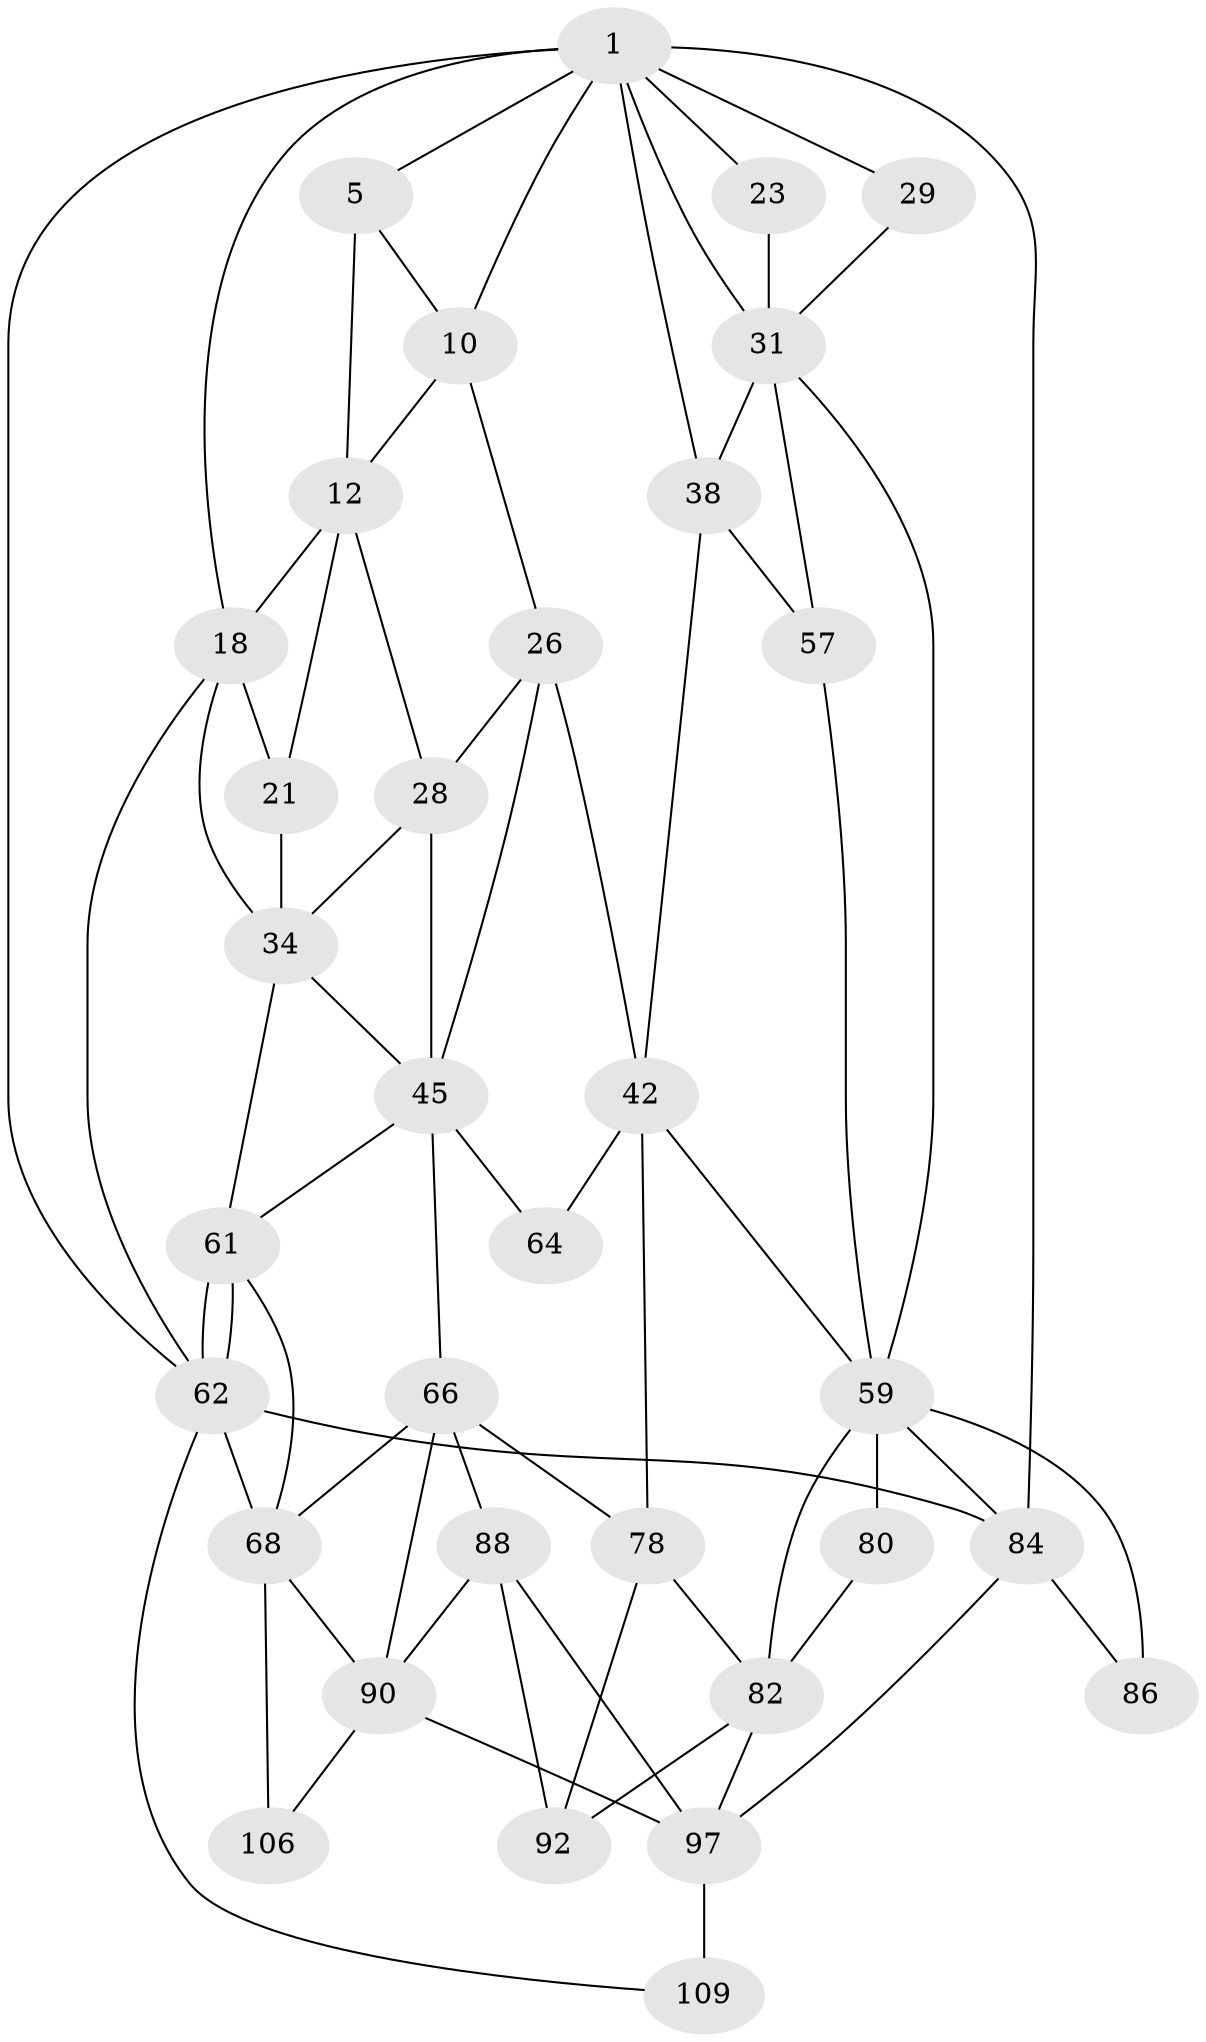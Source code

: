 // original degree distribution, {3: 0.017857142857142856, 4: 0.25892857142857145, 6: 0.24107142857142858, 5: 0.48214285714285715}
// Generated by graph-tools (version 1.1) at 2025/21/03/04/25 18:21:24]
// undirected, 33 vertices, 70 edges
graph export_dot {
graph [start="1"]
  node [color=gray90,style=filled];
  1 [pos="+0.7530985310452777+0",super="+8+2"];
  5 [pos="+0.1209199345622877+0",super="+6"];
  10 [pos="+0.6292730209720958+0.1866076152157242",super="+11+14"];
  12 [pos="+0.29743573524069916+0.08680956768216168",super="+13+15"];
  18 [pos="+0+0.15773672816795695",super="+37+19"];
  21 [pos="+0.11805880340702826+0.20628845781864638",super="+25"];
  23 [pos="+0.8454808890722693+0.16387024583247412"];
  26 [pos="+0.546173485748552+0.24045847360304262",super="+27+44"];
  28 [pos="+0.33793771723696825+0.17819508049078048",super="+33"];
  29 [pos="+1+0.17348365006923908"];
  31 [pos="+0.9552771409622812+0.2994112888031999",super="+32+47"];
  34 [pos="+0.25168202997248595+0.3358294537232082",super="+35"];
  38 [pos="+0.8267111172836091+0.36479915853099826",super="+41+39"];
  42 [pos="+0.7283788893774344+0.43287766927237603",super="+73+43"];
  45 [pos="+0.3977475804999616+0.3340361572216855",super="+52+46"];
  57 [pos="+0.8983871905690087+0.5163094410055142"];
  59 [pos="+1+0.6718993873099405",super="+60+87"];
  61 [pos="+0.16237326988509918+0.4923880332813675",super="+63"];
  62 [pos="+0+0.5356107791429092",super="+75"];
  64 [pos="+0.6095437144399599+0.5174577736907461"];
  66 [pos="+0.44034584866721305+0.5271016825231011",super="+79+67"];
  68 [pos="+0.2966362725887111+0.678707089069316",super="+69+105"];
  78 [pos="+0.6309323655691281+0.6492737409651749",super="+83"];
  80 [pos="+0.787483855879287+0.7455628045885723",super="+81"];
  82 [pos="+0.7645105734734119+0.7761525126017834",super="+95"];
  84 [pos="+1+1",super="+85"];
  86 [pos="+1+0.7528610752606798"];
  88 [pos="+0.561838656051707+0.7199122214801065",super="+89+93"];
  90 [pos="+0.48818521915912455+0.7434549992107714",super="+100+91"];
  92 [pos="+0.6555927445608761+0.8012594414729348"];
  97 [pos="+0.7096249694967788+0.9878930241498681",super="+111+98"];
  106 [pos="+0.2474302419928028+0.9309635453101464"];
  109 [pos="+0.37953878007931546+1"];
  1 -- 23 [weight=2];
  1 -- 38 [weight=2];
  1 -- 10;
  1 -- 5;
  1 -- 18;
  1 -- 84;
  1 -- 29 [weight=2];
  1 -- 31;
  1 -- 62;
  5 -- 12 [weight=2];
  5 -- 10;
  10 -- 12 [weight=2];
  10 -- 26;
  12 -- 21;
  12 -- 28;
  12 -- 18;
  18 -- 34 [weight=2];
  18 -- 62;
  18 -- 21 [weight=2];
  21 -- 34;
  23 -- 31;
  26 -- 28;
  26 -- 45 [weight=2];
  26 -- 42;
  28 -- 34;
  28 -- 45;
  29 -- 31;
  31 -- 59;
  31 -- 57;
  31 -- 38 [weight=2];
  34 -- 61;
  34 -- 45 [weight=2];
  38 -- 42;
  38 -- 57;
  42 -- 64 [weight=2];
  42 -- 78;
  42 -- 59;
  45 -- 64;
  45 -- 66;
  45 -- 61;
  57 -- 59;
  59 -- 80 [weight=3];
  59 -- 82;
  59 -- 84;
  59 -- 86 [weight=2];
  61 -- 62 [weight=2];
  61 -- 62;
  61 -- 68;
  62 -- 68 [weight=2];
  62 -- 84;
  62 -- 109;
  66 -- 88;
  66 -- 78;
  66 -- 68;
  66 -- 90;
  68 -- 106 [weight=2];
  68 -- 90;
  78 -- 82;
  78 -- 92;
  80 -- 82;
  82 -- 97;
  82 -- 92;
  84 -- 97;
  84 -- 86;
  88 -- 97;
  88 -- 90;
  88 -- 92;
  90 -- 97;
  90 -- 106;
  97 -- 109 [weight=2];
}
